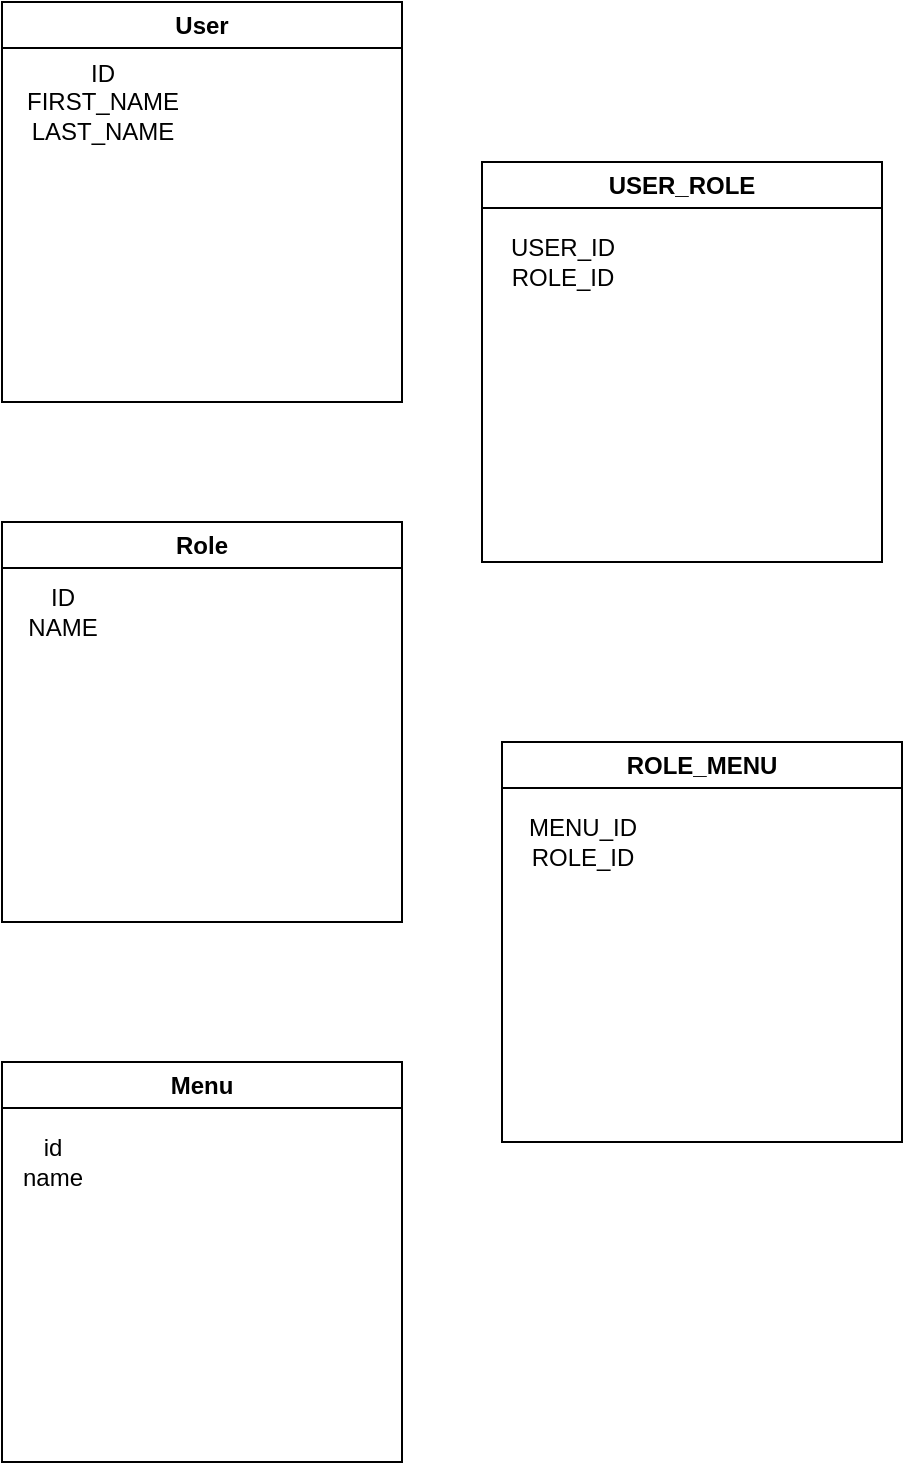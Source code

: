 <mxfile version="21.3.2" type="github">
  <diagram name="Page-1" id="SEodM_-SOIGTDsd-5V2K">
    <mxGraphModel dx="819" dy="450" grid="1" gridSize="10" guides="1" tooltips="1" connect="1" arrows="1" fold="1" page="1" pageScale="1" pageWidth="850" pageHeight="1100" math="0" shadow="0">
      <root>
        <mxCell id="0" />
        <mxCell id="1" parent="0" />
        <mxCell id="YgXdw1BSDBlJb3hZt-lw-1" value="User" style="swimlane;whiteSpace=wrap;html=1;" vertex="1" parent="1">
          <mxGeometry width="200" height="200" as="geometry" />
        </mxCell>
        <mxCell id="YgXdw1BSDBlJb3hZt-lw-10" value="ID&lt;br&gt;FIRST_NAME&lt;br&gt;LAST_NAME" style="text;html=1;align=center;verticalAlign=middle;resizable=0;points=[];autosize=1;strokeColor=none;fillColor=none;" vertex="1" parent="YgXdw1BSDBlJb3hZt-lw-1">
          <mxGeometry y="20" width="100" height="60" as="geometry" />
        </mxCell>
        <mxCell id="YgXdw1BSDBlJb3hZt-lw-2" value="Role" style="swimlane;whiteSpace=wrap;html=1;" vertex="1" parent="1">
          <mxGeometry y="260" width="200" height="200" as="geometry" />
        </mxCell>
        <mxCell id="YgXdw1BSDBlJb3hZt-lw-7" value="ID&lt;br&gt;NAME" style="text;html=1;align=center;verticalAlign=middle;resizable=0;points=[];autosize=1;strokeColor=none;fillColor=none;" vertex="1" parent="YgXdw1BSDBlJb3hZt-lw-2">
          <mxGeometry y="25" width="60" height="40" as="geometry" />
        </mxCell>
        <mxCell id="YgXdw1BSDBlJb3hZt-lw-3" value="Menu" style="swimlane;whiteSpace=wrap;html=1;" vertex="1" parent="1">
          <mxGeometry y="530" width="200" height="200" as="geometry" />
        </mxCell>
        <mxCell id="YgXdw1BSDBlJb3hZt-lw-4" value="id&lt;br&gt;name" style="text;html=1;align=center;verticalAlign=middle;resizable=0;points=[];autosize=1;strokeColor=none;fillColor=none;" vertex="1" parent="YgXdw1BSDBlJb3hZt-lw-3">
          <mxGeometry y="30" width="50" height="40" as="geometry" />
        </mxCell>
        <mxCell id="YgXdw1BSDBlJb3hZt-lw-5" value="ROLE_MENU" style="swimlane;whiteSpace=wrap;html=1;" vertex="1" parent="1">
          <mxGeometry x="250" y="370" width="200" height="200" as="geometry" />
        </mxCell>
        <mxCell id="YgXdw1BSDBlJb3hZt-lw-6" value="MENU_ID&lt;br&gt;ROLE_ID" style="text;html=1;align=center;verticalAlign=middle;resizable=0;points=[];autosize=1;strokeColor=none;fillColor=none;" vertex="1" parent="YgXdw1BSDBlJb3hZt-lw-5">
          <mxGeometry y="30" width="80" height="40" as="geometry" />
        </mxCell>
        <mxCell id="YgXdw1BSDBlJb3hZt-lw-8" value="USER_ROLE" style="swimlane;whiteSpace=wrap;html=1;" vertex="1" parent="1">
          <mxGeometry x="240" y="80" width="200" height="200" as="geometry" />
        </mxCell>
        <mxCell id="YgXdw1BSDBlJb3hZt-lw-9" value="USER_ID&lt;br&gt;ROLE_ID" style="text;html=1;align=center;verticalAlign=middle;resizable=0;points=[];autosize=1;strokeColor=none;fillColor=none;" vertex="1" parent="YgXdw1BSDBlJb3hZt-lw-8">
          <mxGeometry y="30" width="80" height="40" as="geometry" />
        </mxCell>
      </root>
    </mxGraphModel>
  </diagram>
</mxfile>
